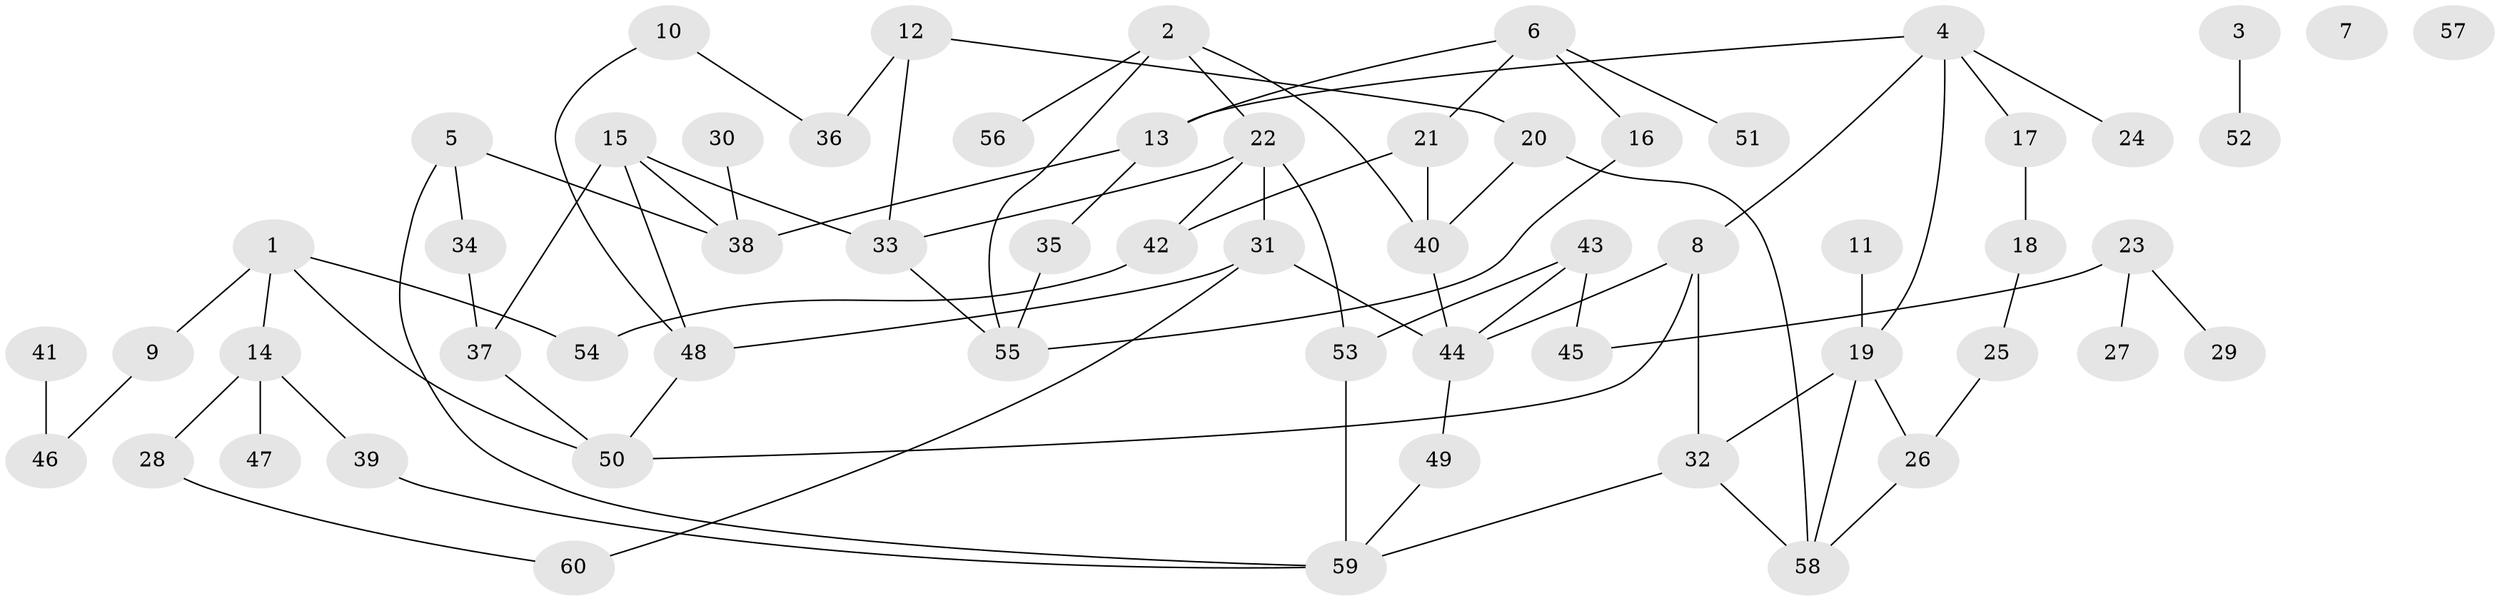 // Generated by graph-tools (version 1.1) at 2025/25/03/09/25 03:25:14]
// undirected, 60 vertices, 81 edges
graph export_dot {
graph [start="1"]
  node [color=gray90,style=filled];
  1;
  2;
  3;
  4;
  5;
  6;
  7;
  8;
  9;
  10;
  11;
  12;
  13;
  14;
  15;
  16;
  17;
  18;
  19;
  20;
  21;
  22;
  23;
  24;
  25;
  26;
  27;
  28;
  29;
  30;
  31;
  32;
  33;
  34;
  35;
  36;
  37;
  38;
  39;
  40;
  41;
  42;
  43;
  44;
  45;
  46;
  47;
  48;
  49;
  50;
  51;
  52;
  53;
  54;
  55;
  56;
  57;
  58;
  59;
  60;
  1 -- 9;
  1 -- 14;
  1 -- 50;
  1 -- 54;
  2 -- 22;
  2 -- 40;
  2 -- 55;
  2 -- 56;
  3 -- 52;
  4 -- 8;
  4 -- 13;
  4 -- 17;
  4 -- 19;
  4 -- 24;
  5 -- 34;
  5 -- 38;
  5 -- 59;
  6 -- 13;
  6 -- 16;
  6 -- 21;
  6 -- 51;
  8 -- 32;
  8 -- 44;
  8 -- 50;
  9 -- 46;
  10 -- 36;
  10 -- 48;
  11 -- 19;
  12 -- 20;
  12 -- 33;
  12 -- 36;
  13 -- 35;
  13 -- 38;
  14 -- 28;
  14 -- 39;
  14 -- 47;
  15 -- 33;
  15 -- 37;
  15 -- 38;
  15 -- 48;
  16 -- 55;
  17 -- 18;
  18 -- 25;
  19 -- 26;
  19 -- 32;
  19 -- 58;
  20 -- 40;
  20 -- 58;
  21 -- 40;
  21 -- 42;
  22 -- 31;
  22 -- 33;
  22 -- 42;
  22 -- 53;
  23 -- 27;
  23 -- 29;
  23 -- 45;
  25 -- 26;
  26 -- 58;
  28 -- 60;
  30 -- 38;
  31 -- 44;
  31 -- 48;
  31 -- 60;
  32 -- 58;
  32 -- 59;
  33 -- 55;
  34 -- 37;
  35 -- 55;
  37 -- 50;
  39 -- 59;
  40 -- 44;
  41 -- 46;
  42 -- 54;
  43 -- 44;
  43 -- 45;
  43 -- 53;
  44 -- 49;
  48 -- 50;
  49 -- 59;
  53 -- 59;
}
